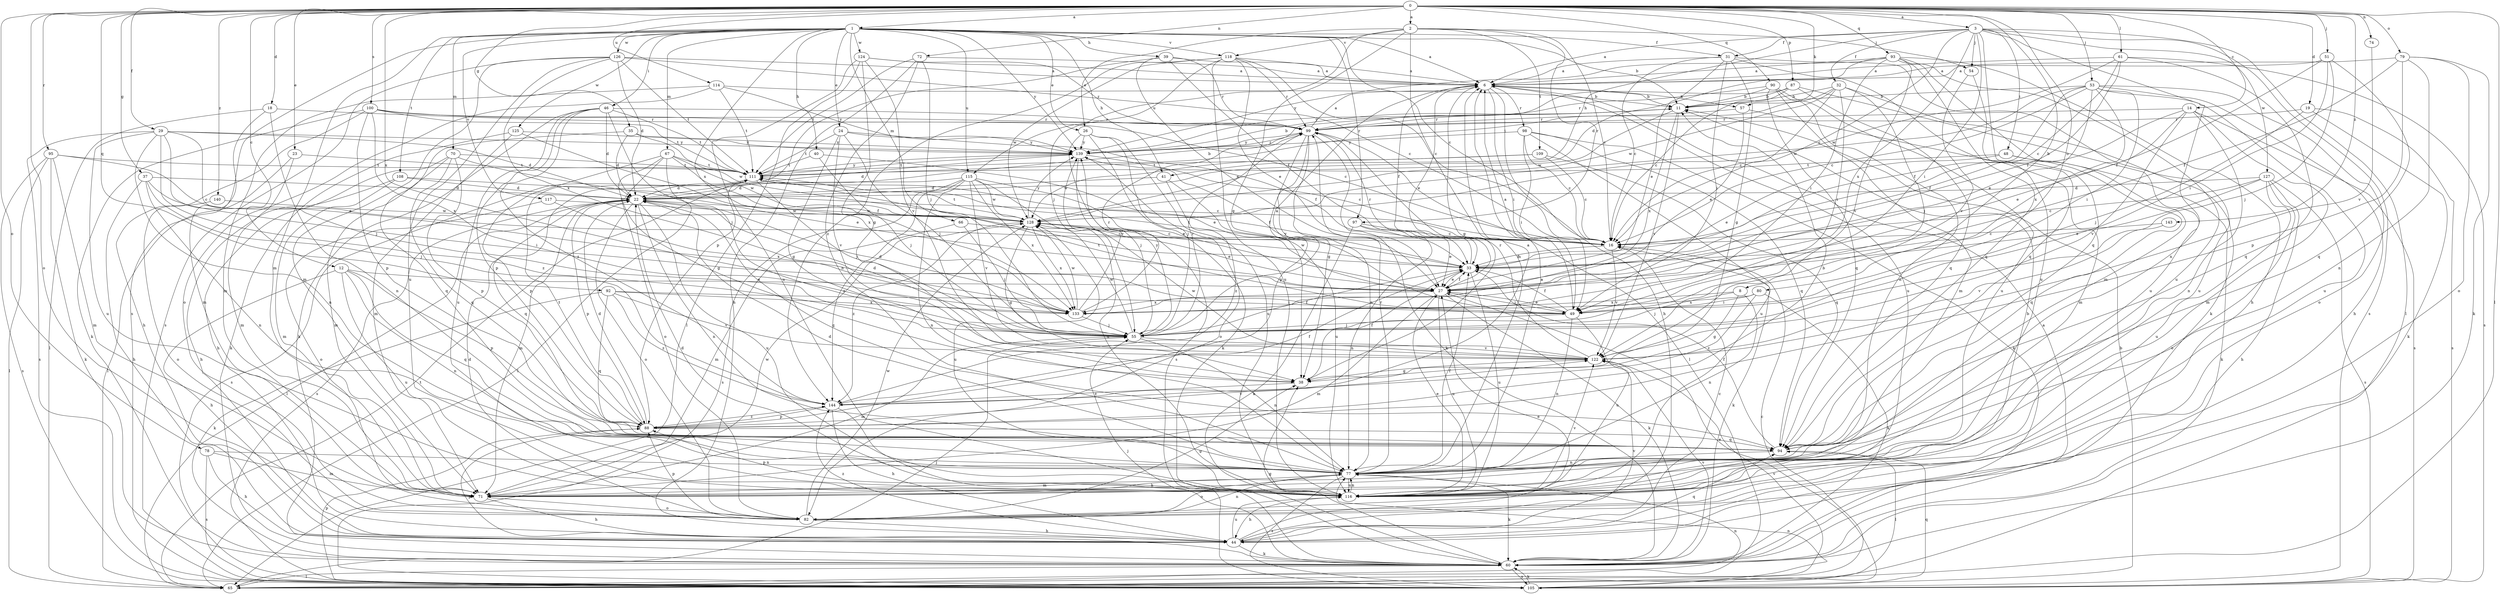 strict digraph  {
0;
1;
2;
3;
6;
8;
11;
12;
14;
16;
18;
19;
22;
23;
24;
26;
27;
29;
31;
32;
33;
35;
37;
38;
39;
40;
41;
44;
46;
48;
49;
51;
53;
54;
55;
57;
60;
61;
65;
66;
67;
70;
71;
72;
74;
77;
78;
79;
80;
82;
87;
88;
90;
92;
93;
94;
95;
97;
98;
99;
100;
105;
108;
109;
111;
114;
115;
116;
117;
118;
122;
124;
125;
126;
127;
128;
133;
139;
140;
143;
144;
0 -> 1  [label=a];
0 -> 2  [label=a];
0 -> 3  [label=a];
0 -> 8  [label=b];
0 -> 12  [label=c];
0 -> 14  [label=c];
0 -> 18  [label=d];
0 -> 19  [label=d];
0 -> 23  [label=e];
0 -> 29  [label=f];
0 -> 35  [label=g];
0 -> 37  [label=g];
0 -> 51  [label=j];
0 -> 53  [label=j];
0 -> 57  [label=k];
0 -> 61  [label=l];
0 -> 65  [label=l];
0 -> 72  [label=n];
0 -> 74  [label=n];
0 -> 78  [label=o];
0 -> 79  [label=o];
0 -> 80  [label=o];
0 -> 82  [label=o];
0 -> 87  [label=p];
0 -> 90  [label=q];
0 -> 92  [label=q];
0 -> 93  [label=q];
0 -> 95  [label=r];
0 -> 100  [label=s];
0 -> 114  [label=u];
0 -> 133  [label=x];
0 -> 140  [label=z];
0 -> 143  [label=z];
1 -> 6  [label=a];
1 -> 11  [label=b];
1 -> 16  [label=c];
1 -> 24  [label=e];
1 -> 26  [label=e];
1 -> 31  [label=f];
1 -> 39  [label=h];
1 -> 40  [label=h];
1 -> 41  [label=h];
1 -> 46  [label=i];
1 -> 66  [label=m];
1 -> 67  [label=m];
1 -> 70  [label=m];
1 -> 71  [label=m];
1 -> 97  [label=r];
1 -> 105  [label=s];
1 -> 108  [label=t];
1 -> 115  [label=u];
1 -> 117  [label=v];
1 -> 118  [label=v];
1 -> 124  [label=w];
1 -> 125  [label=w];
1 -> 126  [label=w];
1 -> 133  [label=x];
1 -> 139  [label=y];
2 -> 16  [label=c];
2 -> 26  [label=e];
2 -> 38  [label=g];
2 -> 54  [label=j];
2 -> 77  [label=n];
2 -> 97  [label=r];
2 -> 109  [label=t];
2 -> 115  [label=u];
2 -> 118  [label=v];
3 -> 6  [label=a];
3 -> 16  [label=c];
3 -> 31  [label=f];
3 -> 32  [label=f];
3 -> 41  [label=h];
3 -> 48  [label=i];
3 -> 49  [label=i];
3 -> 54  [label=j];
3 -> 65  [label=l];
3 -> 77  [label=n];
3 -> 94  [label=q];
3 -> 105  [label=s];
3 -> 127  [label=w];
3 -> 133  [label=x];
6 -> 11  [label=b];
6 -> 27  [label=e];
6 -> 33  [label=f];
6 -> 38  [label=g];
6 -> 44  [label=h];
6 -> 49  [label=i];
6 -> 57  [label=k];
6 -> 98  [label=r];
6 -> 116  [label=u];
8 -> 38  [label=g];
8 -> 55  [label=j];
8 -> 77  [label=n];
8 -> 133  [label=x];
11 -> 99  [label=r];
11 -> 122  [label=v];
11 -> 128  [label=w];
11 -> 133  [label=x];
12 -> 27  [label=e];
12 -> 44  [label=h];
12 -> 77  [label=n];
12 -> 88  [label=p];
12 -> 94  [label=q];
12 -> 116  [label=u];
14 -> 27  [label=e];
14 -> 33  [label=f];
14 -> 71  [label=m];
14 -> 77  [label=n];
14 -> 99  [label=r];
14 -> 105  [label=s];
14 -> 122  [label=v];
16 -> 33  [label=f];
16 -> 60  [label=k];
16 -> 122  [label=v];
18 -> 65  [label=l];
18 -> 71  [label=m];
18 -> 77  [label=n];
18 -> 99  [label=r];
19 -> 55  [label=j];
19 -> 60  [label=k];
19 -> 99  [label=r];
19 -> 105  [label=s];
22 -> 11  [label=b];
22 -> 65  [label=l];
22 -> 71  [label=m];
22 -> 77  [label=n];
22 -> 82  [label=o];
22 -> 88  [label=p];
22 -> 94  [label=q];
22 -> 105  [label=s];
22 -> 116  [label=u];
22 -> 128  [label=w];
23 -> 65  [label=l];
23 -> 71  [label=m];
23 -> 111  [label=t];
24 -> 33  [label=f];
24 -> 38  [label=g];
24 -> 55  [label=j];
24 -> 111  [label=t];
24 -> 122  [label=v];
24 -> 139  [label=y];
26 -> 55  [label=j];
26 -> 60  [label=k];
26 -> 105  [label=s];
26 -> 116  [label=u];
26 -> 139  [label=y];
27 -> 33  [label=f];
27 -> 49  [label=i];
27 -> 60  [label=k];
27 -> 71  [label=m];
27 -> 116  [label=u];
27 -> 133  [label=x];
29 -> 22  [label=d];
29 -> 27  [label=e];
29 -> 55  [label=j];
29 -> 77  [label=n];
29 -> 105  [label=s];
29 -> 116  [label=u];
29 -> 139  [label=y];
29 -> 144  [label=z];
31 -> 6  [label=a];
31 -> 16  [label=c];
31 -> 27  [label=e];
31 -> 38  [label=g];
31 -> 49  [label=i];
31 -> 60  [label=k];
31 -> 116  [label=u];
32 -> 11  [label=b];
32 -> 16  [label=c];
32 -> 49  [label=i];
32 -> 55  [label=j];
32 -> 111  [label=t];
32 -> 116  [label=u];
32 -> 128  [label=w];
33 -> 27  [label=e];
33 -> 99  [label=r];
33 -> 111  [label=t];
33 -> 116  [label=u];
33 -> 128  [label=w];
35 -> 22  [label=d];
35 -> 94  [label=q];
35 -> 128  [label=w];
35 -> 139  [label=y];
37 -> 22  [label=d];
37 -> 44  [label=h];
37 -> 49  [label=i];
37 -> 55  [label=j];
37 -> 77  [label=n];
38 -> 33  [label=f];
38 -> 144  [label=z];
39 -> 6  [label=a];
39 -> 27  [label=e];
39 -> 33  [label=f];
39 -> 88  [label=p];
39 -> 99  [label=r];
40 -> 27  [label=e];
40 -> 55  [label=j];
40 -> 111  [label=t];
41 -> 22  [label=d];
41 -> 116  [label=u];
41 -> 144  [label=z];
44 -> 16  [label=c];
44 -> 27  [label=e];
44 -> 60  [label=k];
44 -> 94  [label=q];
44 -> 116  [label=u];
44 -> 122  [label=v];
44 -> 144  [label=z];
46 -> 22  [label=d];
46 -> 55  [label=j];
46 -> 60  [label=k];
46 -> 88  [label=p];
46 -> 99  [label=r];
46 -> 111  [label=t];
46 -> 116  [label=u];
46 -> 144  [label=z];
48 -> 27  [label=e];
48 -> 60  [label=k];
48 -> 94  [label=q];
48 -> 111  [label=t];
49 -> 6  [label=a];
49 -> 27  [label=e];
49 -> 33  [label=f];
49 -> 55  [label=j];
49 -> 77  [label=n];
49 -> 111  [label=t];
49 -> 116  [label=u];
49 -> 139  [label=y];
51 -> 6  [label=a];
51 -> 33  [label=f];
51 -> 49  [label=i];
51 -> 55  [label=j];
51 -> 94  [label=q];
53 -> 11  [label=b];
53 -> 16  [label=c];
53 -> 27  [label=e];
53 -> 33  [label=f];
53 -> 44  [label=h];
53 -> 49  [label=i];
53 -> 82  [label=o];
53 -> 116  [label=u];
53 -> 128  [label=w];
53 -> 133  [label=x];
54 -> 94  [label=q];
54 -> 122  [label=v];
55 -> 6  [label=a];
55 -> 22  [label=d];
55 -> 33  [label=f];
55 -> 71  [label=m];
55 -> 77  [label=n];
55 -> 99  [label=r];
55 -> 122  [label=v];
55 -> 128  [label=w];
55 -> 139  [label=y];
57 -> 27  [label=e];
57 -> 71  [label=m];
57 -> 99  [label=r];
60 -> 6  [label=a];
60 -> 38  [label=g];
60 -> 55  [label=j];
60 -> 65  [label=l];
60 -> 88  [label=p];
60 -> 105  [label=s];
60 -> 122  [label=v];
61 -> 6  [label=a];
61 -> 16  [label=c];
61 -> 33  [label=f];
61 -> 94  [label=q];
61 -> 105  [label=s];
61 -> 128  [label=w];
65 -> 16  [label=c];
65 -> 55  [label=j];
65 -> 77  [label=n];
65 -> 111  [label=t];
65 -> 122  [label=v];
66 -> 16  [label=c];
66 -> 55  [label=j];
66 -> 71  [label=m];
67 -> 33  [label=f];
67 -> 38  [label=g];
67 -> 65  [label=l];
67 -> 82  [label=o];
67 -> 88  [label=p];
67 -> 111  [label=t];
67 -> 128  [label=w];
70 -> 27  [label=e];
70 -> 44  [label=h];
70 -> 71  [label=m];
70 -> 88  [label=p];
70 -> 94  [label=q];
70 -> 111  [label=t];
71 -> 44  [label=h];
71 -> 82  [label=o];
71 -> 128  [label=w];
72 -> 6  [label=a];
72 -> 44  [label=h];
72 -> 55  [label=j];
72 -> 77  [label=n];
72 -> 111  [label=t];
74 -> 122  [label=v];
77 -> 6  [label=a];
77 -> 22  [label=d];
77 -> 33  [label=f];
77 -> 60  [label=k];
77 -> 71  [label=m];
77 -> 82  [label=o];
77 -> 99  [label=r];
77 -> 105  [label=s];
77 -> 116  [label=u];
78 -> 44  [label=h];
78 -> 71  [label=m];
78 -> 77  [label=n];
78 -> 105  [label=s];
79 -> 6  [label=a];
79 -> 33  [label=f];
79 -> 60  [label=k];
79 -> 77  [label=n];
79 -> 82  [label=o];
79 -> 88  [label=p];
80 -> 49  [label=i];
80 -> 60  [label=k];
80 -> 133  [label=x];
80 -> 144  [label=z];
82 -> 11  [label=b];
82 -> 22  [label=d];
82 -> 38  [label=g];
82 -> 44  [label=h];
82 -> 77  [label=n];
82 -> 88  [label=p];
82 -> 128  [label=w];
87 -> 11  [label=b];
87 -> 16  [label=c];
87 -> 94  [label=q];
87 -> 116  [label=u];
87 -> 139  [label=y];
88 -> 11  [label=b];
88 -> 22  [label=d];
88 -> 94  [label=q];
88 -> 111  [label=t];
88 -> 122  [label=v];
88 -> 144  [label=z];
90 -> 11  [label=b];
90 -> 71  [label=m];
90 -> 77  [label=n];
90 -> 94  [label=q];
90 -> 99  [label=r];
90 -> 116  [label=u];
92 -> 49  [label=i];
92 -> 60  [label=k];
92 -> 94  [label=q];
92 -> 122  [label=v];
92 -> 133  [label=x];
92 -> 144  [label=z];
93 -> 6  [label=a];
93 -> 22  [label=d];
93 -> 44  [label=h];
93 -> 49  [label=i];
93 -> 71  [label=m];
93 -> 94  [label=q];
93 -> 116  [label=u];
93 -> 122  [label=v];
93 -> 139  [label=y];
94 -> 33  [label=f];
94 -> 65  [label=l];
94 -> 77  [label=n];
95 -> 16  [label=c];
95 -> 60  [label=k];
95 -> 65  [label=l];
95 -> 71  [label=m];
95 -> 105  [label=s];
95 -> 111  [label=t];
97 -> 16  [label=c];
97 -> 27  [label=e];
97 -> 60  [label=k];
97 -> 77  [label=n];
98 -> 16  [label=c];
98 -> 49  [label=i];
98 -> 60  [label=k];
98 -> 94  [label=q];
98 -> 116  [label=u];
98 -> 139  [label=y];
99 -> 6  [label=a];
99 -> 38  [label=g];
99 -> 60  [label=k];
99 -> 65  [label=l];
99 -> 77  [label=n];
99 -> 88  [label=p];
99 -> 139  [label=y];
100 -> 16  [label=c];
100 -> 44  [label=h];
100 -> 60  [label=k];
100 -> 88  [label=p];
100 -> 99  [label=r];
100 -> 111  [label=t];
100 -> 133  [label=x];
105 -> 11  [label=b];
105 -> 27  [label=e];
105 -> 60  [label=k];
105 -> 77  [label=n];
105 -> 88  [label=p];
105 -> 94  [label=q];
108 -> 16  [label=c];
108 -> 22  [label=d];
108 -> 44  [label=h];
108 -> 71  [label=m];
109 -> 16  [label=c];
109 -> 94  [label=q];
109 -> 111  [label=t];
109 -> 128  [label=w];
111 -> 22  [label=d];
111 -> 33  [label=f];
111 -> 55  [label=j];
111 -> 94  [label=q];
111 -> 105  [label=s];
111 -> 139  [label=y];
114 -> 11  [label=b];
114 -> 71  [label=m];
114 -> 82  [label=o];
114 -> 111  [label=t];
114 -> 139  [label=y];
115 -> 22  [label=d];
115 -> 27  [label=e];
115 -> 77  [label=n];
115 -> 105  [label=s];
115 -> 116  [label=u];
115 -> 122  [label=v];
115 -> 128  [label=w];
115 -> 133  [label=x];
115 -> 144  [label=z];
116 -> 22  [label=d];
116 -> 27  [label=e];
116 -> 44  [label=h];
116 -> 77  [label=n];
116 -> 88  [label=p];
116 -> 122  [label=v];
117 -> 82  [label=o];
117 -> 128  [label=w];
117 -> 133  [label=x];
118 -> 6  [label=a];
118 -> 16  [label=c];
118 -> 27  [label=e];
118 -> 55  [label=j];
118 -> 99  [label=r];
118 -> 116  [label=u];
118 -> 128  [label=w];
118 -> 144  [label=z];
122 -> 38  [label=g];
122 -> 99  [label=r];
122 -> 128  [label=w];
124 -> 6  [label=a];
124 -> 38  [label=g];
124 -> 65  [label=l];
124 -> 99  [label=r];
124 -> 116  [label=u];
124 -> 122  [label=v];
125 -> 60  [label=k];
125 -> 71  [label=m];
125 -> 133  [label=x];
125 -> 139  [label=y];
126 -> 6  [label=a];
126 -> 16  [label=c];
126 -> 22  [label=d];
126 -> 71  [label=m];
126 -> 105  [label=s];
126 -> 111  [label=t];
126 -> 116  [label=u];
126 -> 133  [label=x];
127 -> 16  [label=c];
127 -> 22  [label=d];
127 -> 27  [label=e];
127 -> 44  [label=h];
127 -> 82  [label=o];
127 -> 105  [label=s];
127 -> 116  [label=u];
128 -> 16  [label=c];
128 -> 27  [label=e];
128 -> 38  [label=g];
128 -> 111  [label=t];
128 -> 116  [label=u];
128 -> 133  [label=x];
128 -> 139  [label=y];
128 -> 144  [label=z];
133 -> 22  [label=d];
133 -> 55  [label=j];
133 -> 99  [label=r];
133 -> 128  [label=w];
133 -> 139  [label=y];
139 -> 11  [label=b];
139 -> 16  [label=c];
139 -> 22  [label=d];
139 -> 55  [label=j];
139 -> 82  [label=o];
139 -> 99  [label=r];
139 -> 111  [label=t];
140 -> 82  [label=o];
140 -> 128  [label=w];
143 -> 16  [label=c];
143 -> 122  [label=v];
144 -> 6  [label=a];
144 -> 33  [label=f];
144 -> 44  [label=h];
144 -> 60  [label=k];
144 -> 88  [label=p];
}
